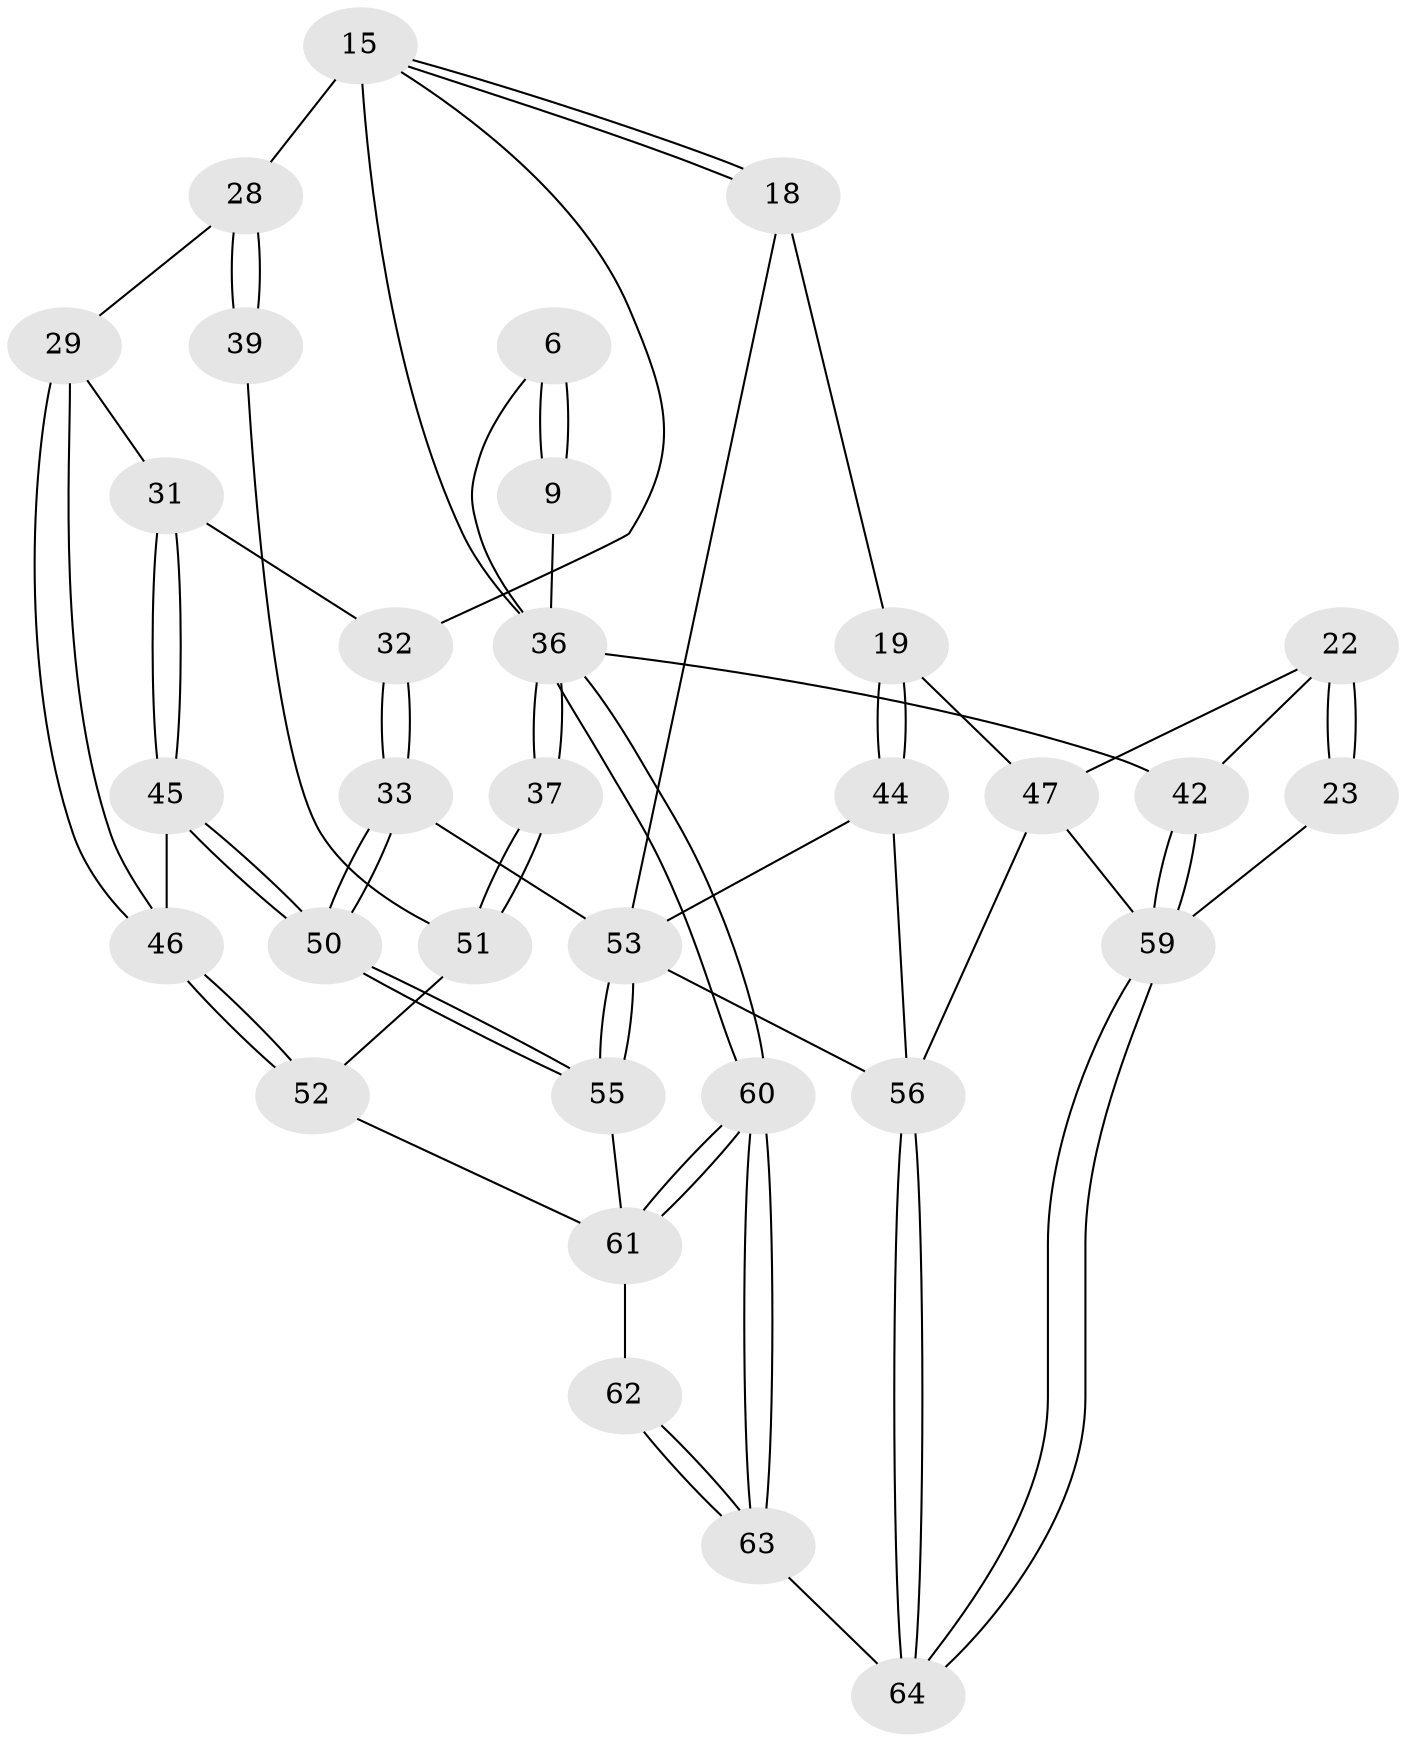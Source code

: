 // original degree distribution, {3: 0.078125, 5: 0.453125, 6: 0.265625, 4: 0.203125}
// Generated by graph-tools (version 1.1) at 2025/00/03/09/25 05:00:19]
// undirected, 32 vertices, 72 edges
graph export_dot {
graph [start="1"]
  node [color=gray90,style=filled];
  6 [pos="+0.346201832896985+0",super="+5"];
  9 [pos="+0.24665918807104747+0.3177132790879697"];
  15 [pos="+0.3387501831890828+0.45975196591973516",super="+14+13"];
  18 [pos="+0.3253230721471924+0.5324683991385217"];
  19 [pos="+0.2879329143629547+0.5809870491844467"];
  22 [pos="+0.11497472229602668+0.45487216885489734",super="+17"];
  23 [pos="+0+0.40784932716449634"];
  28 [pos="+0.9775010530650378+0.545982956273042",super="+24+25"];
  29 [pos="+0.9678877645794788+0.549889065884885"];
  31 [pos="+0.7332837871397979+0.636525332716354",super="+30"];
  32 [pos="+0.5604286862265165+0.6199145741017892",super="+27"];
  33 [pos="+0.5380166877662345+0.6637563577185854"];
  36 [pos="+1+1",super="+2+11"];
  37 [pos="+1+1"];
  39 [pos="+1+0.5038809032865379"];
  42 [pos="+0+1",super="+3"];
  44 [pos="+0.3463526178120045+0.7032816937186396",super="+43"];
  45 [pos="+0.7820731809733805+0.6895295317619223"];
  46 [pos="+0.7868638067087548+0.6907907238783788"];
  47 [pos="+0.1921007114960341+0.8102628714584683",super="+21"];
  50 [pos="+0.6155739089339981+0.7612911250901733"];
  51 [pos="+0.8388681533889589+0.8231526863799445",super="+38"];
  52 [pos="+0.8247504821625241+0.8196407228328079"];
  53 [pos="+0.417843201771014+0.9915120784634437",super="+34+35"];
  55 [pos="+0.6148691056838919+0.8441369040906105"];
  56 [pos="+0.33693028718803575+1",super="+49+54"];
  59 [pos="+0+1",super="+48+41"];
  60 [pos="+0.9172960714551134+1"];
  61 [pos="+0.7933180542989623+0.9218834313784464",super="+57+58"];
  62 [pos="+0.6941943839201767+0.9570206812225793"];
  63 [pos="+0.6832359465748875+1"];
  64 [pos="+0.32999280221267013+1"];
  6 -- 9 [weight=2];
  6 -- 9;
  6 -- 36;
  9 -- 36;
  15 -- 18;
  15 -- 18;
  15 -- 36 [weight=3];
  15 -- 32;
  15 -- 28;
  18 -- 19;
  18 -- 53;
  19 -- 44;
  19 -- 44;
  19 -- 47;
  22 -- 23 [weight=2];
  22 -- 23;
  22 -- 42;
  22 -- 47;
  23 -- 59;
  28 -- 29;
  28 -- 39 [weight=2];
  28 -- 39;
  29 -- 46;
  29 -- 46;
  29 -- 31;
  31 -- 32 [weight=2];
  31 -- 45;
  31 -- 45;
  32 -- 33;
  32 -- 33;
  33 -- 50;
  33 -- 50;
  33 -- 53;
  36 -- 37;
  36 -- 37;
  36 -- 60;
  36 -- 60;
  36 -- 42 [weight=3];
  37 -- 51 [weight=2];
  37 -- 51;
  39 -- 51;
  42 -- 59 [weight=2];
  42 -- 59;
  44 -- 56 [weight=2];
  44 -- 53;
  45 -- 46;
  45 -- 50;
  45 -- 50;
  46 -- 52;
  46 -- 52;
  47 -- 59 [weight=2];
  47 -- 56;
  50 -- 55;
  50 -- 55;
  51 -- 52;
  52 -- 61;
  53 -- 55;
  53 -- 55;
  53 -- 56;
  55 -- 61;
  56 -- 64;
  56 -- 64;
  59 -- 64;
  59 -- 64;
  60 -- 61;
  60 -- 61;
  60 -- 63;
  60 -- 63;
  61 -- 62 [weight=2];
  62 -- 63;
  62 -- 63;
  63 -- 64;
}
